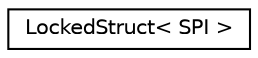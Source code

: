 digraph "Graphical Class Hierarchy"
{
  edge [fontname="Helvetica",fontsize="10",labelfontname="Helvetica",labelfontsize="10"];
  node [fontname="Helvetica",fontsize="10",shape=record];
  rankdir="LR";
  Node0 [label="LockedStruct\< SPI \>",height=0.2,width=0.4,color="black", fillcolor="white", style="filled",URL="$struct_locked_struct.html"];
}
